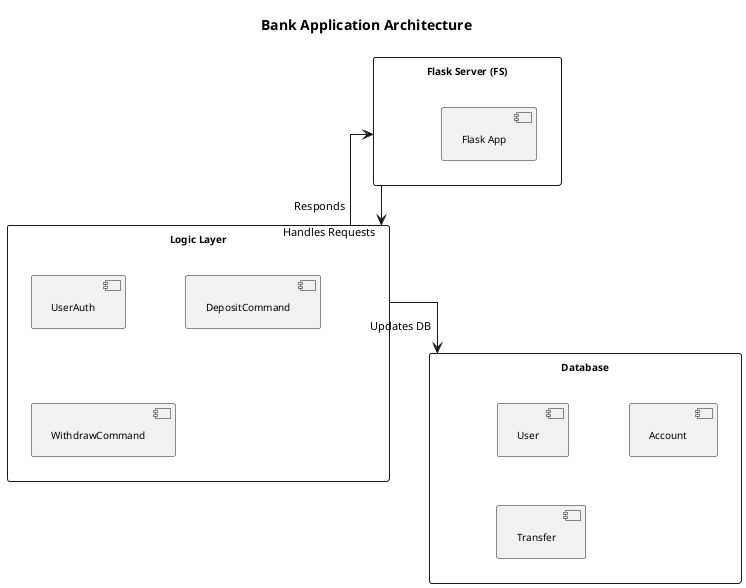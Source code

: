 @startuml
skinparam linetype ortho
skinparam packageStyle rectangle
skinparam padding 5
skinparam nodeSep 60
skinparam rankSep 40
skinparam packageTitleFontSize 12
skinparam packageFontSize 10
skinparam defaultFontSize 10
skinparam ArrowFontSize 11

title **Bank Application Architecture**

' Place Flask Server (FS) at the top
package "Flask Server (FS)" as FS {
    [Flask App]
}

' Place Logic Layer below Flask Server
package "Logic Layer" as Logic {
    [UserAuth]
    [DepositCommand]
    [WithdrawCommand]
}

' Place Database (DB) to the right of Logic Layer
package "Database" as DB {
    [User]
    [Account]
    [Transfer]
}

' Explicitly position elements
FS -d-> Logic : Handles Requests
Logic -u-> FS : Responds

Logic -d-> [DB] : Updates DB


@enduml
